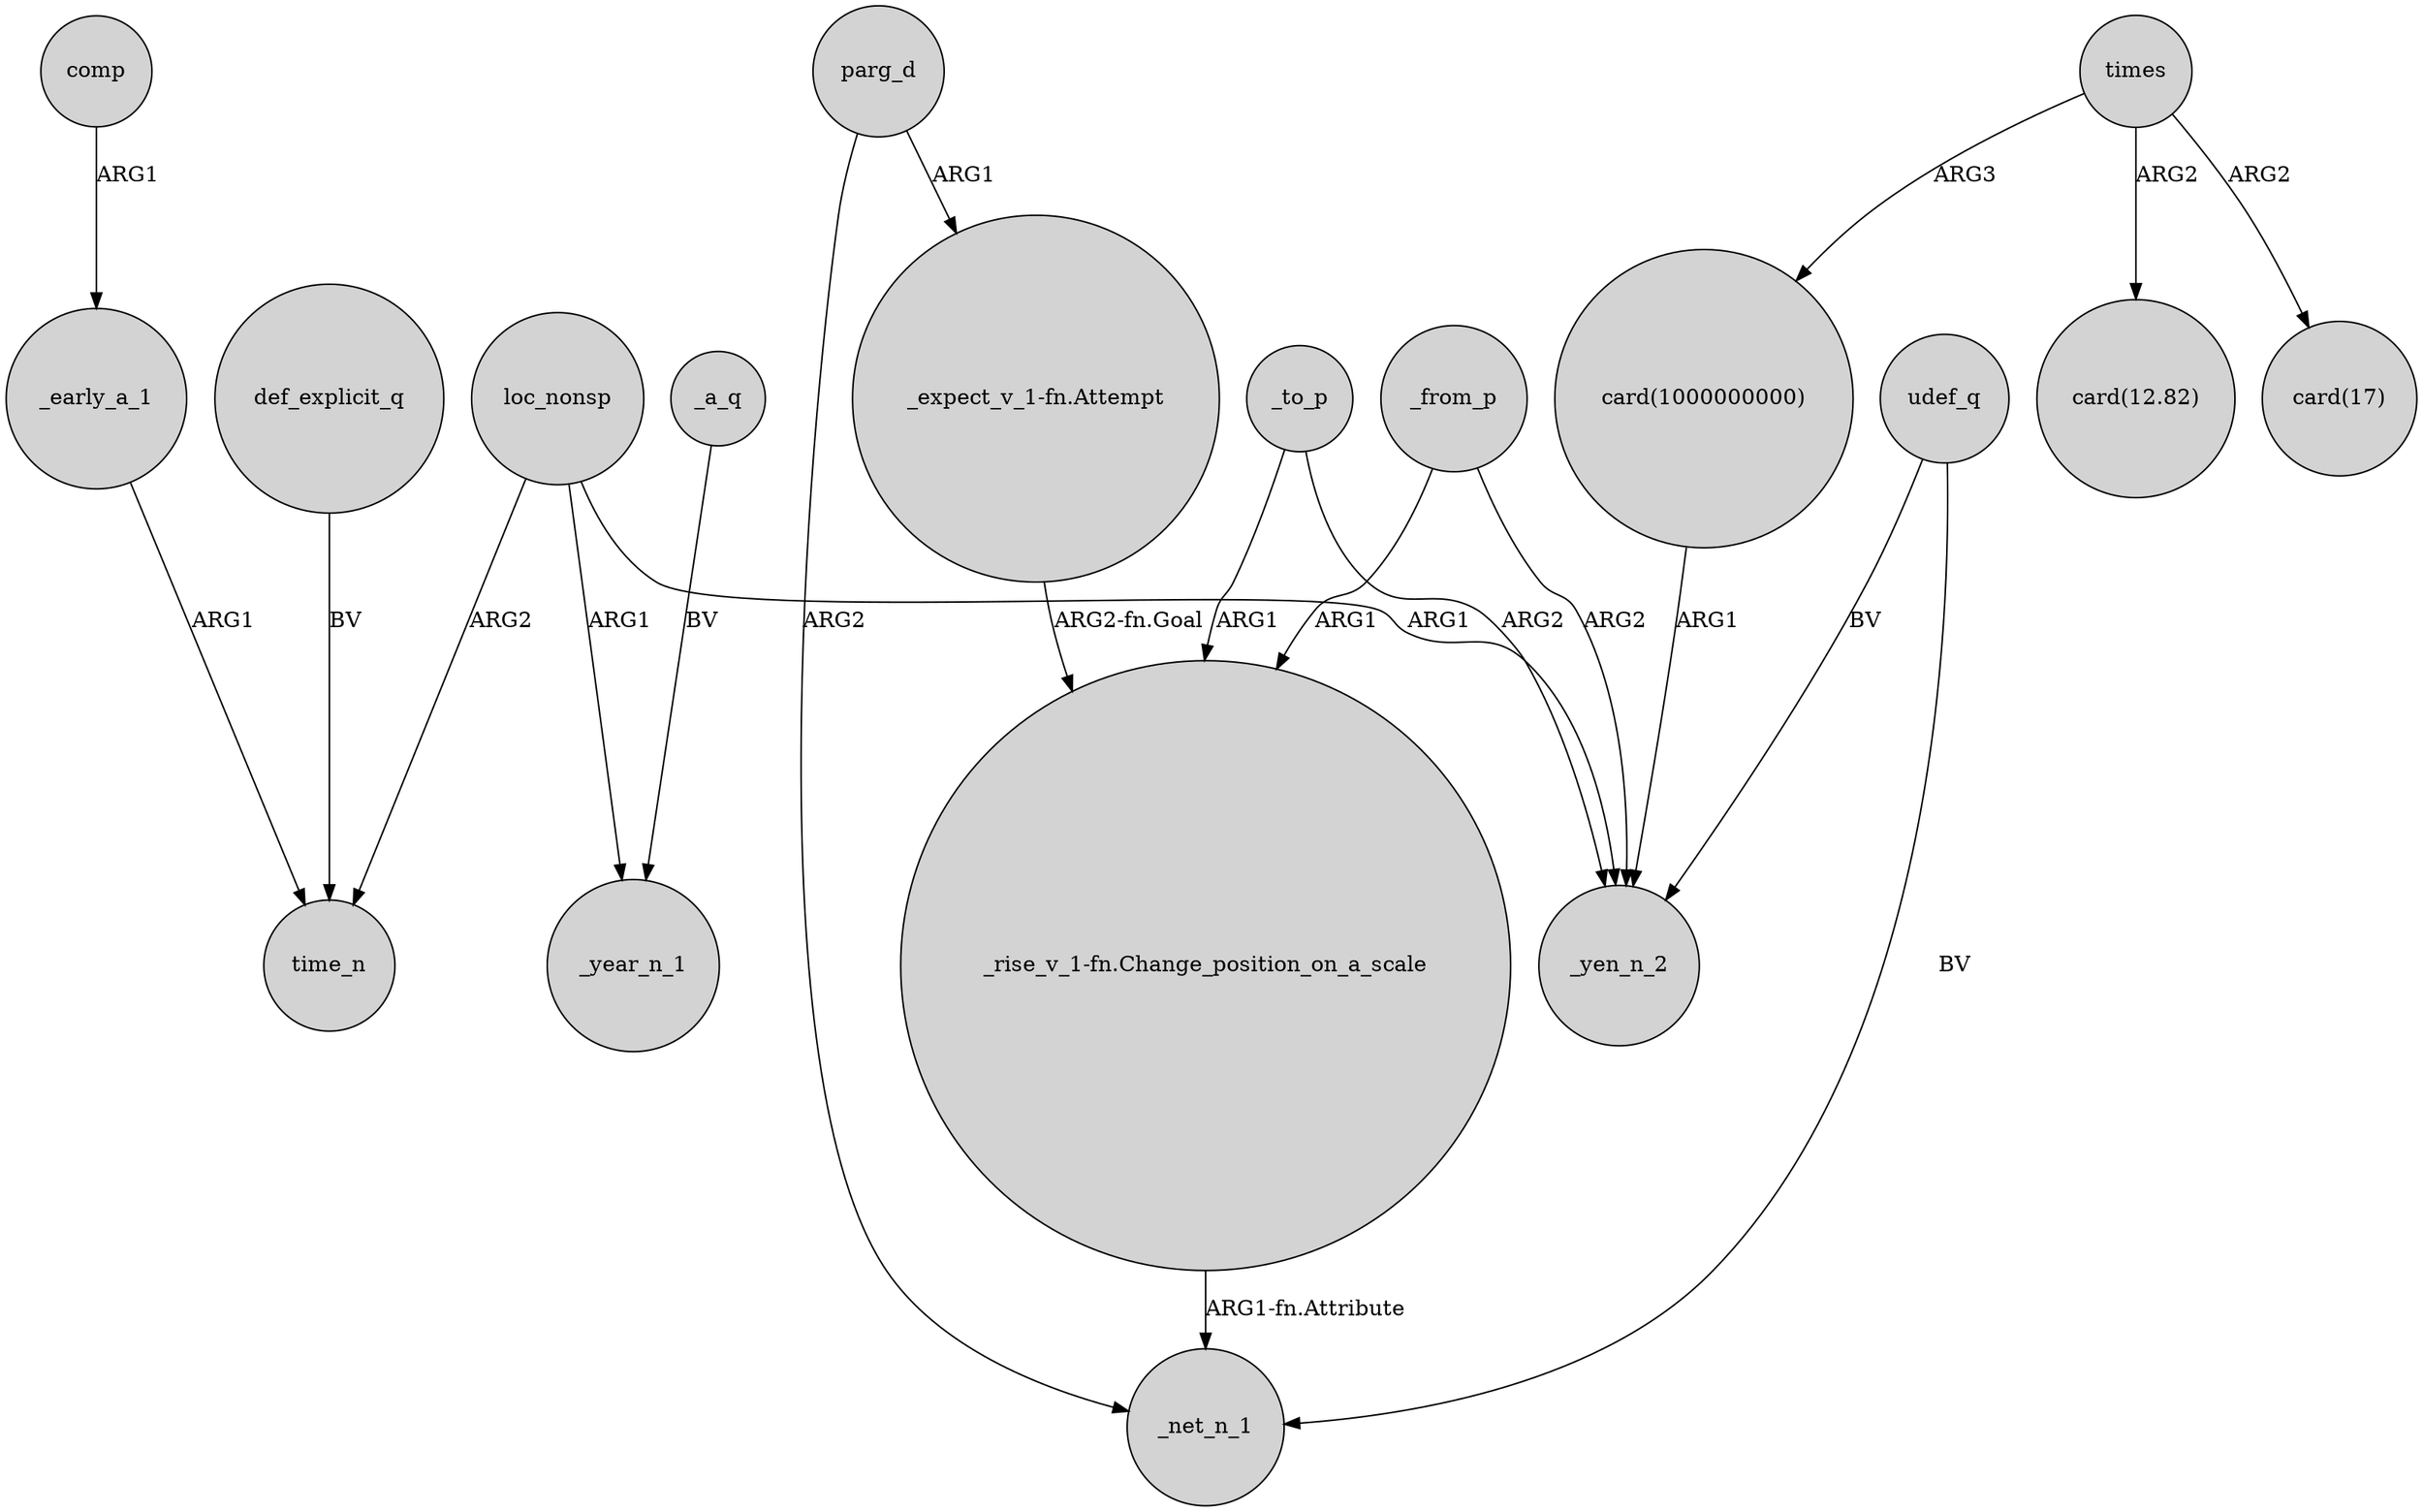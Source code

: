 digraph {
	node [shape=circle style=filled]
	_early_a_1 -> time_n [label=ARG1]
	"_expect_v_1-fn.Attempt" -> "_rise_v_1-fn.Change_position_on_a_scale" [label="ARG2-fn.Goal"]
	_to_p -> "_rise_v_1-fn.Change_position_on_a_scale" [label=ARG1]
	loc_nonsp -> _year_n_1 [label=ARG1]
	comp -> _early_a_1 [label=ARG1]
	_to_p -> _yen_n_2 [label=ARG2]
	times -> "card(12.82)" [label=ARG2]
	_a_q -> _year_n_1 [label=BV]
	times -> "card(1000000000)" [label=ARG3]
	times -> "card(17)" [label=ARG2]
	_from_p -> _yen_n_2 [label=ARG2]
	"_rise_v_1-fn.Change_position_on_a_scale" -> _net_n_1 [label="ARG1-fn.Attribute"]
	udef_q -> _net_n_1 [label=BV]
	loc_nonsp -> _yen_n_2 [label=ARG1]
	parg_d -> _net_n_1 [label=ARG2]
	def_explicit_q -> time_n [label=BV]
	"card(1000000000)" -> _yen_n_2 [label=ARG1]
	loc_nonsp -> time_n [label=ARG2]
	_from_p -> "_rise_v_1-fn.Change_position_on_a_scale" [label=ARG1]
	parg_d -> "_expect_v_1-fn.Attempt" [label=ARG1]
	udef_q -> _yen_n_2 [label=BV]
}
